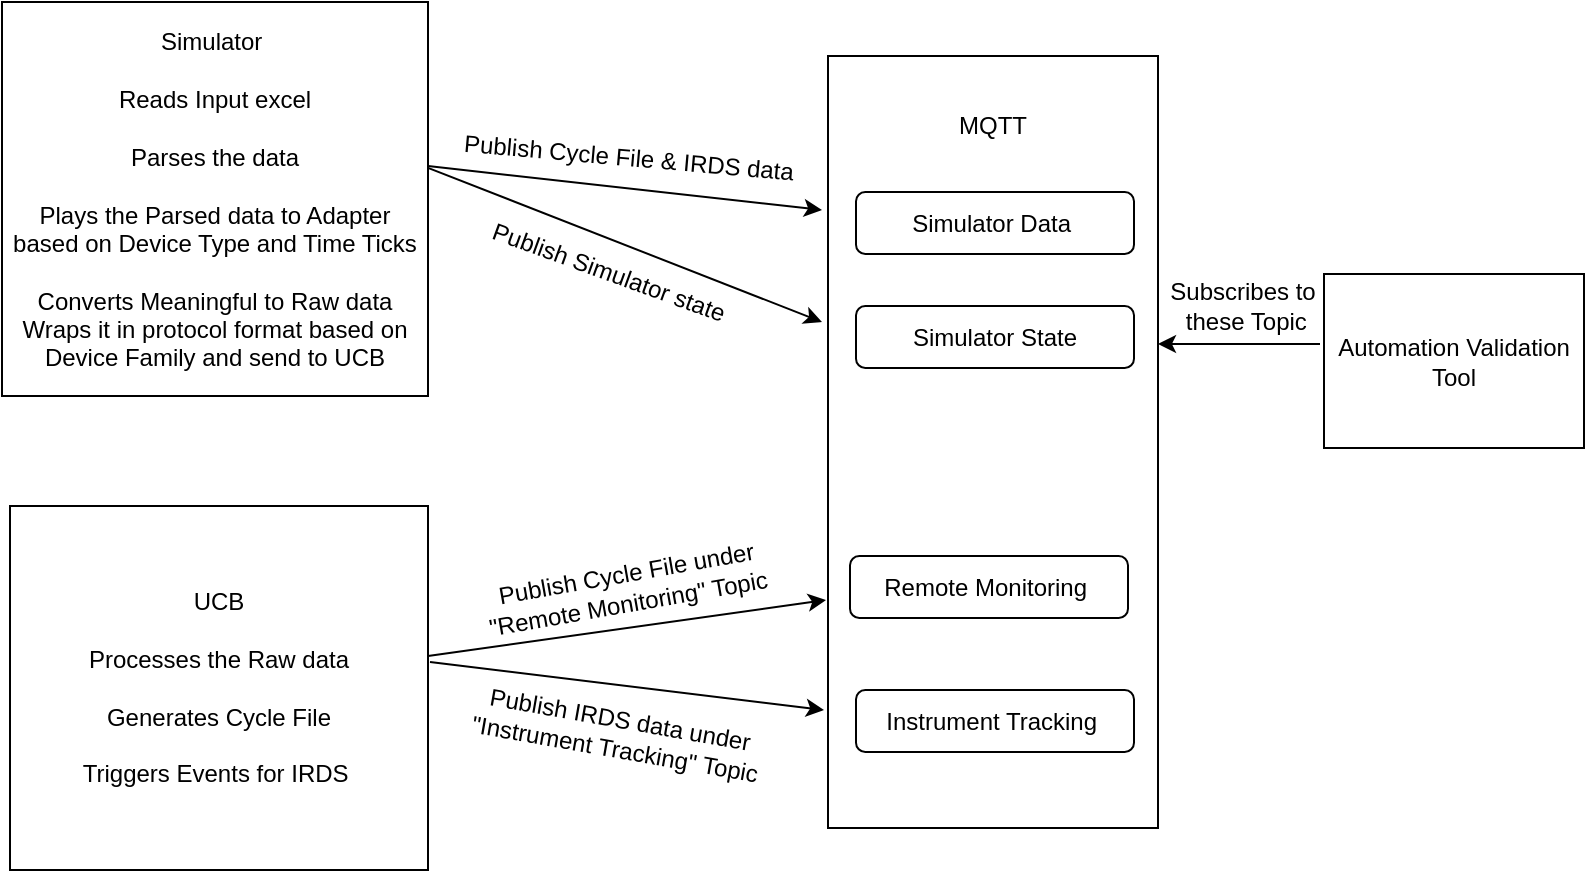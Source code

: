 <mxfile version="12.7.0" type="github">
  <diagram id="EISAlAJFQgsb2rP-oSjr" name="Page-1">
    <mxGraphModel dx="1102" dy="614" grid="0" gridSize="10" guides="1" tooltips="1" connect="1" arrows="1" fold="1" page="1" pageScale="1" pageWidth="850" pageHeight="1100" math="0" shadow="0">
      <root>
        <mxCell id="0"/>
        <mxCell id="1" parent="0"/>
        <mxCell id="zSKfCHqjJ1iswqMR62Ta-1" value="Simulator&amp;nbsp;&lt;br&gt;&lt;br&gt;Reads Input excel&lt;br&gt;&amp;nbsp;&lt;br&gt;Parses the data &lt;br&gt;&lt;br&gt;Plays the Parsed data to Adapter based on Device Type and Time Ticks&lt;br&gt;&lt;br&gt;Converts Meaningful to Raw data Wraps it in protocol format based on Device Family and send to UCB" style="rounded=0;whiteSpace=wrap;html=1;" vertex="1" parent="1">
          <mxGeometry x="38" y="85" width="213" height="197" as="geometry"/>
        </mxCell>
        <mxCell id="zSKfCHqjJ1iswqMR62Ta-2" value="UCB&lt;br&gt;&lt;br&gt;Processes the Raw data &lt;br&gt;&lt;br&gt;Generates Cycle File &lt;br&gt;&lt;br&gt;Triggers Events for IRDS&amp;nbsp;" style="rounded=0;whiteSpace=wrap;html=1;" vertex="1" parent="1">
          <mxGeometry x="42" y="337" width="209" height="182" as="geometry"/>
        </mxCell>
        <mxCell id="zSKfCHqjJ1iswqMR62Ta-3" value="MQTT&lt;br&gt;&lt;br&gt;&lt;br&gt;&lt;br&gt;&lt;br&gt;&lt;br&gt;&lt;br&gt;&lt;br&gt;&lt;br&gt;&lt;br&gt;&lt;br&gt;&lt;br&gt;&lt;br&gt;&lt;br&gt;&lt;br&gt;&lt;br&gt;&lt;br&gt;&lt;br&gt;&lt;br&gt;&lt;br&gt;&lt;br&gt;&lt;br&gt;&lt;br&gt;" style="rounded=0;whiteSpace=wrap;html=1;" vertex="1" parent="1">
          <mxGeometry x="451" y="112" width="165" height="386" as="geometry"/>
        </mxCell>
        <mxCell id="zSKfCHqjJ1iswqMR62Ta-4" value="" style="endArrow=classic;html=1;" edge="1" parent="1">
          <mxGeometry width="50" height="50" relative="1" as="geometry">
            <mxPoint x="251" y="167" as="sourcePoint"/>
            <mxPoint x="448" y="189" as="targetPoint"/>
          </mxGeometry>
        </mxCell>
        <mxCell id="zSKfCHqjJ1iswqMR62Ta-6" value="" style="endArrow=classic;html=1;exitX=1;exitY=0.421;exitDx=0;exitDy=0;exitPerimeter=0;" edge="1" parent="1" source="zSKfCHqjJ1iswqMR62Ta-1">
          <mxGeometry width="50" height="50" relative="1" as="geometry">
            <mxPoint x="261" y="177" as="sourcePoint"/>
            <mxPoint x="448" y="245" as="targetPoint"/>
          </mxGeometry>
        </mxCell>
        <mxCell id="zSKfCHqjJ1iswqMR62Ta-7" value="Publish Cycle File &amp;amp; IRDS data" style="text;html=1;align=center;verticalAlign=middle;resizable=0;points=[];autosize=1;rotation=5;" vertex="1" parent="1">
          <mxGeometry x="263.5" y="154" width="175" height="18" as="geometry"/>
        </mxCell>
        <mxCell id="zSKfCHqjJ1iswqMR62Ta-10" value="Simulator Data&amp;nbsp;" style="rounded=1;whiteSpace=wrap;html=1;" vertex="1" parent="1">
          <mxGeometry x="465" y="180" width="139" height="31" as="geometry"/>
        </mxCell>
        <mxCell id="zSKfCHqjJ1iswqMR62Ta-11" value="Publish Simulator state" style="text;html=1;align=center;verticalAlign=middle;resizable=0;points=[];autosize=1;rotation=20;" vertex="1" parent="1">
          <mxGeometry x="274" y="211" width="133" height="18" as="geometry"/>
        </mxCell>
        <mxCell id="zSKfCHqjJ1iswqMR62Ta-12" value="Simulator State" style="rounded=1;whiteSpace=wrap;html=1;" vertex="1" parent="1">
          <mxGeometry x="465" y="237" width="139" height="31" as="geometry"/>
        </mxCell>
        <mxCell id="zSKfCHqjJ1iswqMR62Ta-13" value="" style="endArrow=classic;html=1;" edge="1" parent="1">
          <mxGeometry width="50" height="50" relative="1" as="geometry">
            <mxPoint x="251" y="412" as="sourcePoint"/>
            <mxPoint x="450" y="384" as="targetPoint"/>
          </mxGeometry>
        </mxCell>
        <mxCell id="zSKfCHqjJ1iswqMR62Ta-14" value="" style="endArrow=classic;html=1;" edge="1" parent="1">
          <mxGeometry width="50" height="50" relative="1" as="geometry">
            <mxPoint x="252" y="415" as="sourcePoint"/>
            <mxPoint x="449" y="439" as="targetPoint"/>
          </mxGeometry>
        </mxCell>
        <mxCell id="zSKfCHqjJ1iswqMR62Ta-15" value="Remote Monitoring&amp;nbsp;" style="rounded=1;whiteSpace=wrap;html=1;" vertex="1" parent="1">
          <mxGeometry x="462" y="362" width="139" height="31" as="geometry"/>
        </mxCell>
        <mxCell id="zSKfCHqjJ1iswqMR62Ta-16" value="Publish Cycle File under&lt;br&gt;&quot;Remote Monitoring&quot; Topic&amp;nbsp;" style="text;html=1;align=center;verticalAlign=middle;resizable=0;points=[];autosize=1;rotation=-10;" vertex="1" parent="1">
          <mxGeometry x="274" y="362" width="154" height="32" as="geometry"/>
        </mxCell>
        <mxCell id="zSKfCHqjJ1iswqMR62Ta-17" value="Instrument Tracking&amp;nbsp;" style="rounded=1;whiteSpace=wrap;html=1;" vertex="1" parent="1">
          <mxGeometry x="465" y="429" width="139" height="31" as="geometry"/>
        </mxCell>
        <mxCell id="zSKfCHqjJ1iswqMR62Ta-18" value="Publish IRDS data under&amp;nbsp;&lt;br&gt;&quot;Instrument Tracking&quot; Topic&amp;nbsp;" style="text;html=1;align=center;verticalAlign=middle;resizable=0;points=[];autosize=1;rotation=10;" vertex="1" parent="1">
          <mxGeometry x="267.5" y="435" width="158" height="32" as="geometry"/>
        </mxCell>
        <mxCell id="zSKfCHqjJ1iswqMR62Ta-19" value="Automation Validation Tool" style="rounded=0;whiteSpace=wrap;html=1;" vertex="1" parent="1">
          <mxGeometry x="699" y="221" width="130" height="87" as="geometry"/>
        </mxCell>
        <mxCell id="zSKfCHqjJ1iswqMR62Ta-20" value="" style="endArrow=classic;html=1;" edge="1" parent="1">
          <mxGeometry width="50" height="50" relative="1" as="geometry">
            <mxPoint x="697" y="256" as="sourcePoint"/>
            <mxPoint x="616" y="256" as="targetPoint"/>
          </mxGeometry>
        </mxCell>
        <mxCell id="zSKfCHqjJ1iswqMR62Ta-21" value="Subscribes to&lt;br&gt;&amp;nbsp;these Topic" style="text;html=1;align=center;verticalAlign=middle;resizable=0;points=[];autosize=1;" vertex="1" parent="1">
          <mxGeometry x="616" y="221" width="83" height="32" as="geometry"/>
        </mxCell>
      </root>
    </mxGraphModel>
  </diagram>
</mxfile>
